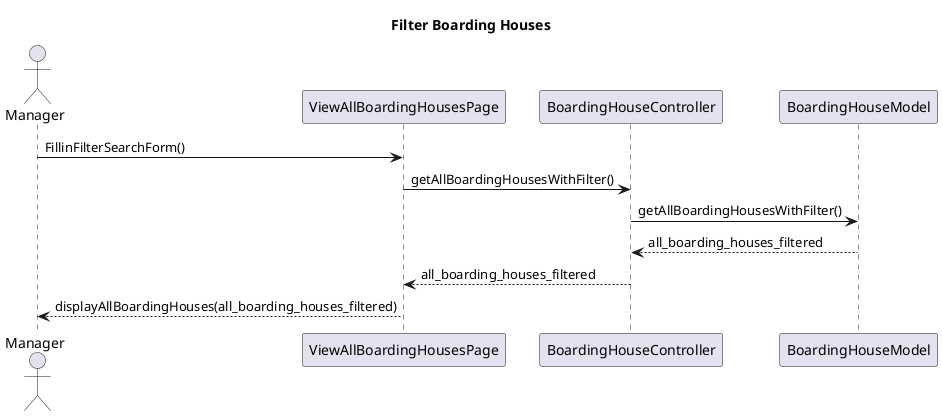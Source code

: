 @startuml
title Filter Boarding Houses
actor Manager as act
participant ViewAllBoardingHousesPage as view
participant BoardingHouseController as ctrl
participant BoardingHouseModel as model

act -> view : FillinFilterSearchForm()
view -> ctrl: getAllBoardingHousesWithFilter()
ctrl -> model: getAllBoardingHousesWithFilter()
ctrl <-- model: all_boarding_houses_filtered
view <-- ctrl: all_boarding_houses_filtered
act <-- view: displayAllBoardingHouses(all_boarding_houses_filtered)

@enduml